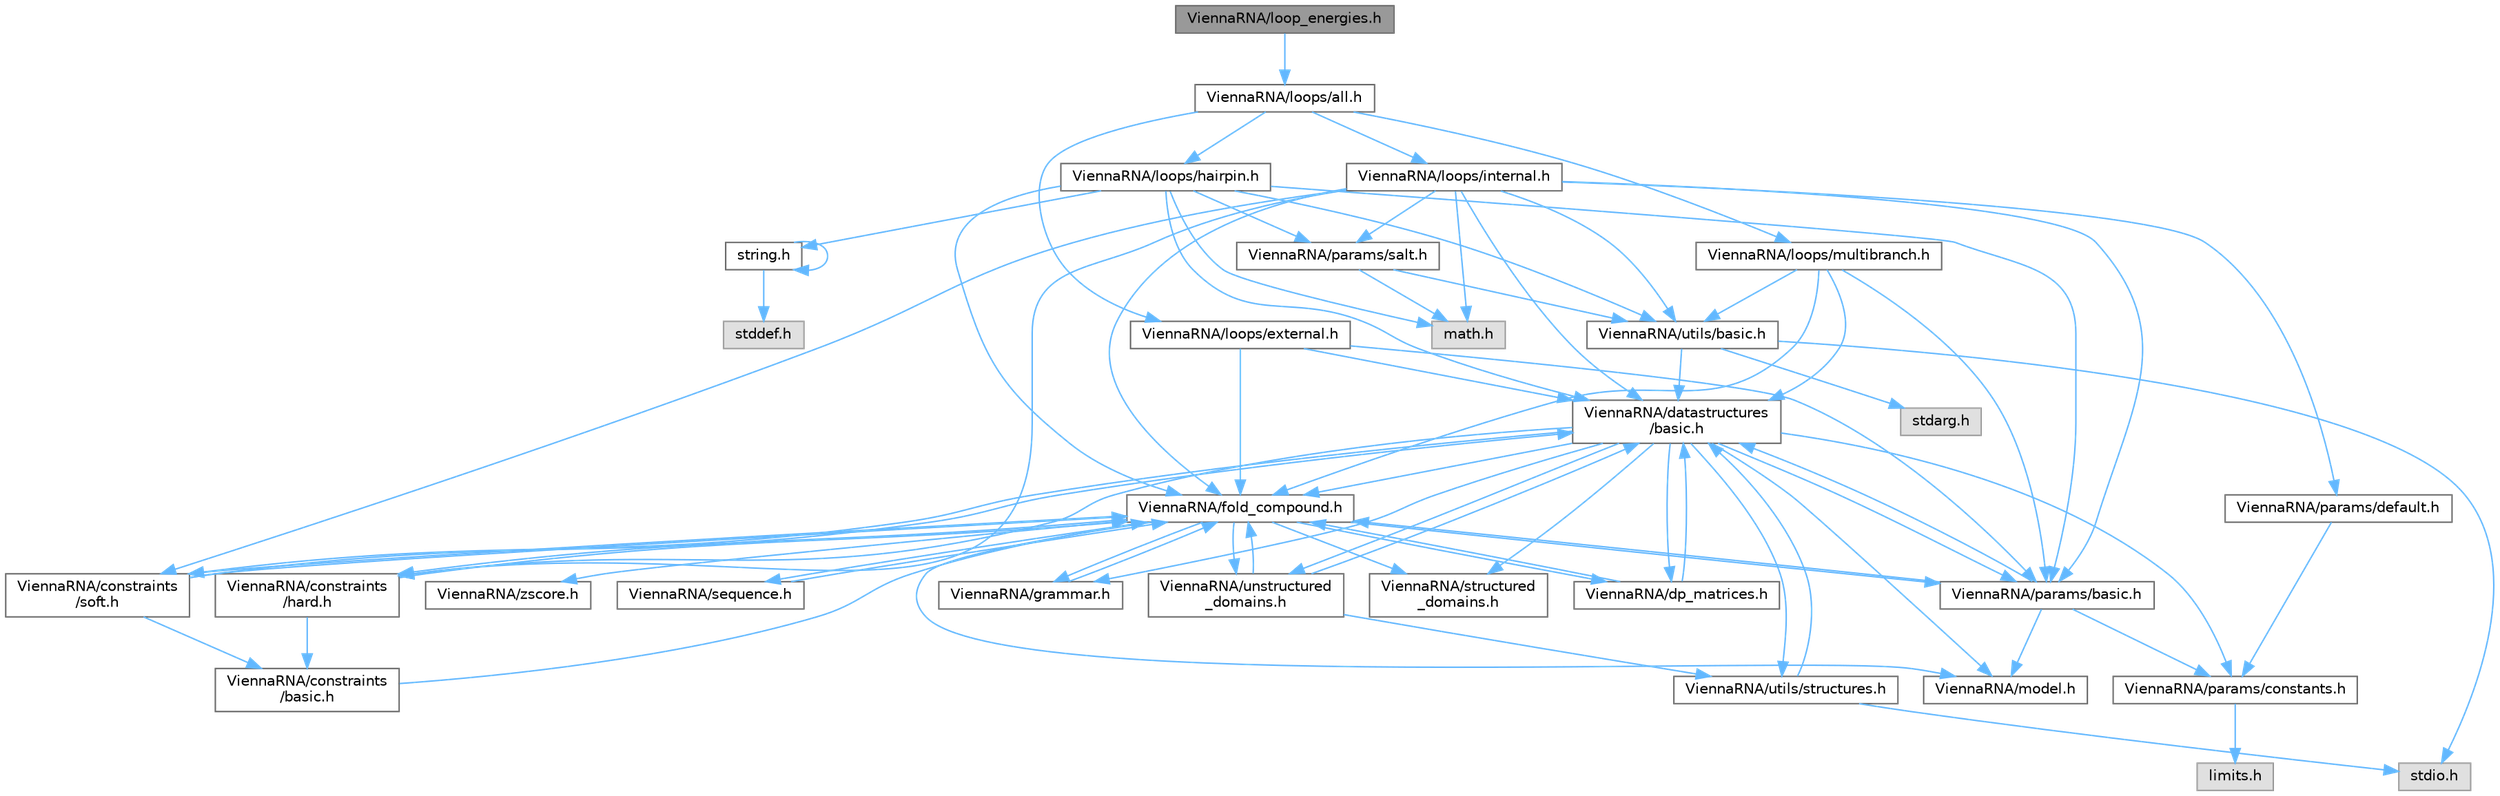 digraph "ViennaRNA/loop_energies.h"
{
 // INTERACTIVE_SVG=YES
 // LATEX_PDF_SIZE
  bgcolor="transparent";
  edge [fontname=Helvetica,fontsize=10,labelfontname=Helvetica,labelfontsize=10];
  node [fontname=Helvetica,fontsize=10,shape=box,height=0.2,width=0.4];
  Node1 [label="ViennaRNA/loop_energies.h",height=0.2,width=0.4,color="gray40", fillcolor="grey60", style="filled", fontcolor="black",tooltip="Use ViennaRNA/loops/all.h instead."];
  Node1 -> Node2 [color="steelblue1",style="solid"];
  Node2 [label="ViennaRNA/loops/all.h",height=0.2,width=0.4,color="grey40", fillcolor="white", style="filled",URL="$all_8h.html",tooltip="Energy evaluation for MFE and partition function calculations."];
  Node2 -> Node3 [color="steelblue1",style="solid"];
  Node3 [label="ViennaRNA/loops/external.h",height=0.2,width=0.4,color="grey40", fillcolor="white", style="filled",URL="$external_8h.html",tooltip="Energy evaluation of exterior loops for MFE and partition function calculations."];
  Node3 -> Node4 [color="steelblue1",style="solid"];
  Node4 [label="ViennaRNA/datastructures\l/basic.h",height=0.2,width=0.4,color="grey40", fillcolor="white", style="filled",URL="$datastructures_2basic_8h.html",tooltip="Various data structures and pre-processor macros."];
  Node4 -> Node5 [color="steelblue1",style="solid"];
  Node5 [label="ViennaRNA/params/constants.h",height=0.2,width=0.4,color="grey40", fillcolor="white", style="filled",URL="$constants_8h.html",tooltip="Energy parameter constants."];
  Node5 -> Node6 [color="steelblue1",style="solid"];
  Node6 [label="limits.h",height=0.2,width=0.4,color="grey60", fillcolor="#E0E0E0", style="filled",tooltip=" "];
  Node4 -> Node7 [color="steelblue1",style="solid"];
  Node7 [label="ViennaRNA/fold_compound.h",height=0.2,width=0.4,color="grey40", fillcolor="white", style="filled",URL="$fold__compound_8h.html",tooltip="The Basic Fold Compound API."];
  Node7 -> Node8 [color="steelblue1",style="solid"];
  Node8 [label="ViennaRNA/model.h",height=0.2,width=0.4,color="grey40", fillcolor="white", style="filled",URL="$model_8h.html",tooltip="The model details data structure and its corresponding modifiers."];
  Node7 -> Node9 [color="steelblue1",style="solid"];
  Node9 [label="ViennaRNA/params/basic.h",height=0.2,width=0.4,color="grey40", fillcolor="white", style="filled",URL="$params_2basic_8h.html",tooltip="Functions to deal with sets of energy parameters."];
  Node9 -> Node5 [color="steelblue1",style="solid"];
  Node9 -> Node4 [color="steelblue1",style="solid"];
  Node9 -> Node7 [color="steelblue1",style="solid"];
  Node9 -> Node8 [color="steelblue1",style="solid"];
  Node7 -> Node10 [color="steelblue1",style="solid"];
  Node10 [label="ViennaRNA/sequence.h",height=0.2,width=0.4,color="grey40", fillcolor="white", style="filled",URL="$sequence_8h.html",tooltip="Functions and data structures related to sequence representations ,."];
  Node10 -> Node7 [color="steelblue1",style="solid"];
  Node7 -> Node11 [color="steelblue1",style="solid"];
  Node11 [label="ViennaRNA/dp_matrices.h",height=0.2,width=0.4,color="grey40", fillcolor="white", style="filled",URL="$dp__matrices_8h.html",tooltip="Functions to deal with standard dynamic programming (DP) matrices."];
  Node11 -> Node4 [color="steelblue1",style="solid"];
  Node11 -> Node7 [color="steelblue1",style="solid"];
  Node7 -> Node12 [color="steelblue1",style="solid"];
  Node12 [label="ViennaRNA/constraints\l/hard.h",height=0.2,width=0.4,color="grey40", fillcolor="white", style="filled",URL="$hard_8h.html",tooltip="Functions and data structures for handling of secondary structure hard constraints."];
  Node12 -> Node7 [color="steelblue1",style="solid"];
  Node12 -> Node13 [color="steelblue1",style="solid"];
  Node13 [label="ViennaRNA/constraints\l/basic.h",height=0.2,width=0.4,color="grey40", fillcolor="white", style="filled",URL="$constraints_2basic_8h.html",tooltip="Functions and data structures for constraining secondary structure predictions and evaluation."];
  Node13 -> Node7 [color="steelblue1",style="solid"];
  Node7 -> Node14 [color="steelblue1",style="solid"];
  Node14 [label="ViennaRNA/constraints\l/soft.h",height=0.2,width=0.4,color="grey40", fillcolor="white", style="filled",URL="$soft_8h.html",tooltip="Functions and data structures for secondary structure soft constraints."];
  Node14 -> Node4 [color="steelblue1",style="solid"];
  Node14 -> Node7 [color="steelblue1",style="solid"];
  Node14 -> Node13 [color="steelblue1",style="solid"];
  Node7 -> Node15 [color="steelblue1",style="solid"];
  Node15 [label="ViennaRNA/grammar.h",height=0.2,width=0.4,color="grey40", fillcolor="white", style="filled",URL="$grammar_8h.html",tooltip="Implementations for the RNA folding grammar."];
  Node15 -> Node7 [color="steelblue1",style="solid"];
  Node7 -> Node16 [color="steelblue1",style="solid"];
  Node16 [label="ViennaRNA/structured\l_domains.h",height=0.2,width=0.4,color="grey40", fillcolor="white", style="filled",URL="$structured__domains_8h.html",tooltip="This module provides interfaces that deal with additional structured domains in the folding grammar."];
  Node7 -> Node17 [color="steelblue1",style="solid"];
  Node17 [label="ViennaRNA/unstructured\l_domains.h",height=0.2,width=0.4,color="grey40", fillcolor="white", style="filled",URL="$unstructured__domains_8h.html",tooltip="Functions to modify unstructured domains, e.g. to incorporate ligands binding to unpaired stretches."];
  Node17 -> Node4 [color="steelblue1",style="solid"];
  Node17 -> Node7 [color="steelblue1",style="solid"];
  Node17 -> Node18 [color="steelblue1",style="solid"];
  Node18 [label="ViennaRNA/utils/structures.h",height=0.2,width=0.4,color="grey40", fillcolor="white", style="filled",URL="$utils_2structures_8h.html",tooltip="Various utility- and helper-functions for secondary structure parsing, converting,..."];
  Node18 -> Node19 [color="steelblue1",style="solid"];
  Node19 [label="stdio.h",height=0.2,width=0.4,color="grey60", fillcolor="#E0E0E0", style="filled",tooltip=" "];
  Node18 -> Node4 [color="steelblue1",style="solid"];
  Node7 -> Node20 [color="steelblue1",style="solid"];
  Node20 [label="ViennaRNA/zscore.h",height=0.2,width=0.4,color="grey40", fillcolor="white", style="filled",URL="$zscore_8h_source.html",tooltip=" "];
  Node4 -> Node8 [color="steelblue1",style="solid"];
  Node4 -> Node9 [color="steelblue1",style="solid"];
  Node4 -> Node11 [color="steelblue1",style="solid"];
  Node4 -> Node12 [color="steelblue1",style="solid"];
  Node4 -> Node14 [color="steelblue1",style="solid"];
  Node4 -> Node15 [color="steelblue1",style="solid"];
  Node4 -> Node16 [color="steelblue1",style="solid"];
  Node4 -> Node17 [color="steelblue1",style="solid"];
  Node4 -> Node18 [color="steelblue1",style="solid"];
  Node3 -> Node7 [color="steelblue1",style="solid"];
  Node3 -> Node9 [color="steelblue1",style="solid"];
  Node2 -> Node21 [color="steelblue1",style="solid"];
  Node21 [label="ViennaRNA/loops/hairpin.h",height=0.2,width=0.4,color="grey40", fillcolor="white", style="filled",URL="$hairpin_8h.html",tooltip="Energy evaluation of hairpin loops for MFE and partition function calculations."];
  Node21 -> Node22 [color="steelblue1",style="solid"];
  Node22 [label="math.h",height=0.2,width=0.4,color="grey60", fillcolor="#E0E0E0", style="filled",tooltip=" "];
  Node21 -> Node23 [color="steelblue1",style="solid"];
  Node23 [label="string.h",height=0.2,width=0.4,color="grey40", fillcolor="white", style="filled",URL="$string_8h_source.html",tooltip=" "];
  Node23 -> Node24 [color="steelblue1",style="solid"];
  Node24 [label="stddef.h",height=0.2,width=0.4,color="grey60", fillcolor="#E0E0E0", style="filled",tooltip=" "];
  Node23 -> Node23 [color="steelblue1",style="solid"];
  Node21 -> Node25 [color="steelblue1",style="solid"];
  Node25 [label="ViennaRNA/utils/basic.h",height=0.2,width=0.4,color="grey40", fillcolor="white", style="filled",URL="$utils_2basic_8h.html",tooltip="General utility- and helper-functions used throughout the ViennaRNA Package."];
  Node25 -> Node19 [color="steelblue1",style="solid"];
  Node25 -> Node26 [color="steelblue1",style="solid"];
  Node26 [label="stdarg.h",height=0.2,width=0.4,color="grey60", fillcolor="#E0E0E0", style="filled",tooltip=" "];
  Node25 -> Node4 [color="steelblue1",style="solid"];
  Node21 -> Node4 [color="steelblue1",style="solid"];
  Node21 -> Node7 [color="steelblue1",style="solid"];
  Node21 -> Node9 [color="steelblue1",style="solid"];
  Node21 -> Node27 [color="steelblue1",style="solid"];
  Node27 [label="ViennaRNA/params/salt.h",height=0.2,width=0.4,color="grey40", fillcolor="white", style="filled",URL="$salt_8h.html",tooltip="Functions to compute salt correction."];
  Node27 -> Node22 [color="steelblue1",style="solid"];
  Node27 -> Node25 [color="steelblue1",style="solid"];
  Node2 -> Node28 [color="steelblue1",style="solid"];
  Node28 [label="ViennaRNA/loops/internal.h",height=0.2,width=0.4,color="grey40", fillcolor="white", style="filled",URL="$internal_8h.html",tooltip="Energy evaluation of interior loops for MFE and partition function calculations."];
  Node28 -> Node22 [color="steelblue1",style="solid"];
  Node28 -> Node25 [color="steelblue1",style="solid"];
  Node28 -> Node29 [color="steelblue1",style="solid"];
  Node29 [label="ViennaRNA/params/default.h",height=0.2,width=0.4,color="grey40", fillcolor="white", style="filled",URL="$default_8h_source.html",tooltip=" "];
  Node29 -> Node5 [color="steelblue1",style="solid"];
  Node28 -> Node4 [color="steelblue1",style="solid"];
  Node28 -> Node7 [color="steelblue1",style="solid"];
  Node28 -> Node9 [color="steelblue1",style="solid"];
  Node28 -> Node12 [color="steelblue1",style="solid"];
  Node28 -> Node14 [color="steelblue1",style="solid"];
  Node28 -> Node27 [color="steelblue1",style="solid"];
  Node2 -> Node30 [color="steelblue1",style="solid"];
  Node30 [label="ViennaRNA/loops/multibranch.h",height=0.2,width=0.4,color="grey40", fillcolor="white", style="filled",URL="$multibranch_8h.html",tooltip="Energy evaluation of multibranch loops for MFE and partition function calculations."];
  Node30 -> Node25 [color="steelblue1",style="solid"];
  Node30 -> Node4 [color="steelblue1",style="solid"];
  Node30 -> Node7 [color="steelblue1",style="solid"];
  Node30 -> Node9 [color="steelblue1",style="solid"];
}
